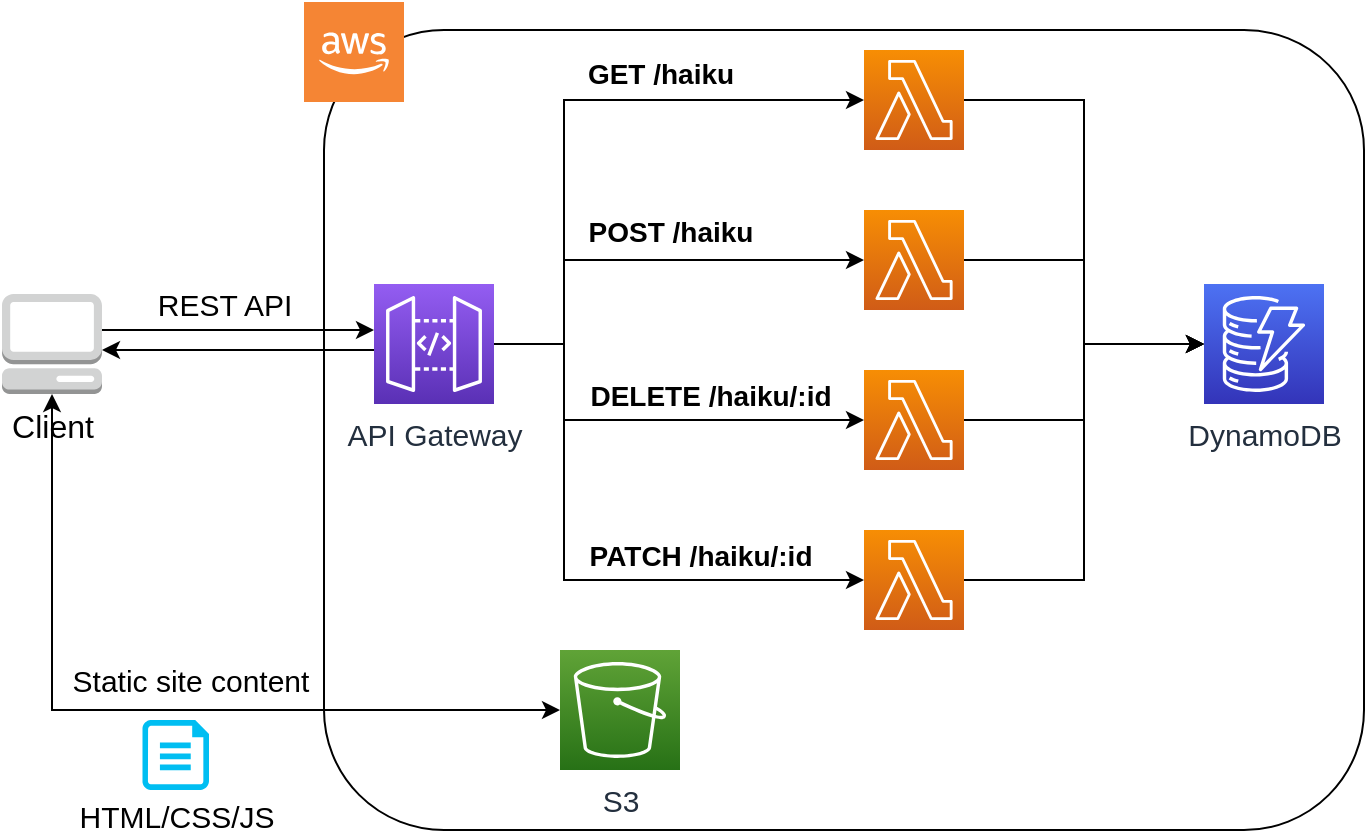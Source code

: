 <mxfile version="13.3.9" type="device"><diagram id="jkd0Cb49qkzcrJAQ4OG9" name="Page-1"><mxGraphModel dx="1655" dy="836" grid="1" gridSize="10" guides="1" tooltips="1" connect="1" arrows="1" fold="1" page="1" pageScale="1" pageWidth="850" pageHeight="1100" math="0" shadow="0"><root><mxCell id="0"/><mxCell id="1" parent="0"/><mxCell id="JD8XQcd6JpQOw07SvA7l-19" value="" style="rounded=1;whiteSpace=wrap;html=1;fontSize=15;fillColor=none;" parent="1" vertex="1"><mxGeometry x="200" y="180" width="520" height="400" as="geometry"/></mxCell><mxCell id="JD8XQcd6JpQOw07SvA7l-20" style="edgeStyle=orthogonalEdgeStyle;rounded=0;orthogonalLoop=1;jettySize=auto;html=1;fontSize=15;" parent="1" source="x1ZXKYiM0QUW28fL6q6G-1" target="JD8XQcd6JpQOw07SvA7l-1" edge="1"><mxGeometry relative="1" as="geometry"><Array as="points"><mxPoint x="160" y="330"/><mxPoint x="160" y="330"/></Array></mxGeometry></mxCell><mxCell id="66LRJFTPiTM3fiwWHdIi-3" style="edgeStyle=orthogonalEdgeStyle;rounded=0;orthogonalLoop=1;jettySize=auto;html=1;startArrow=classic;startFill=1;" edge="1" parent="1" source="x1ZXKYiM0QUW28fL6q6G-1" target="66LRJFTPiTM3fiwWHdIi-1"><mxGeometry relative="1" as="geometry"><Array as="points"><mxPoint x="64" y="520"/></Array></mxGeometry></mxCell><mxCell id="x1ZXKYiM0QUW28fL6q6G-1" value="Client" style="outlineConnect=0;dashed=0;verticalLabelPosition=bottom;verticalAlign=top;align=center;html=1;shape=mxgraph.aws3.management_console;fillColor=#D2D3D3;gradientColor=none;aspect=fixed;fontSize=16;" parent="1" vertex="1"><mxGeometry x="39" y="312" width="50" height="50" as="geometry"/></mxCell><mxCell id="x1ZXKYiM0QUW28fL6q6G-14" value="" style="outlineConnect=0;dashed=0;verticalLabelPosition=bottom;verticalAlign=top;align=center;html=1;shape=mxgraph.aws3.cloud_2;fillColor=#F58534;gradientColor=none;strokeColor=#4D4D4D;strokeWidth=1;fontSize=16;aspect=fixed;" parent="1" vertex="1"><mxGeometry x="190" y="166" width="50" height="50" as="geometry"/></mxCell><mxCell id="JD8XQcd6JpQOw07SvA7l-3" style="edgeStyle=orthogonalEdgeStyle;rounded=0;orthogonalLoop=1;jettySize=auto;html=1;fontSize=15;" parent="1" source="JD8XQcd6JpQOw07SvA7l-1" target="JD8XQcd6JpQOw07SvA7l-2" edge="1"><mxGeometry relative="1" as="geometry"><Array as="points"><mxPoint x="320" y="337"/><mxPoint x="320" y="215"/></Array></mxGeometry></mxCell><mxCell id="JD8XQcd6JpQOw07SvA7l-8" style="edgeStyle=orthogonalEdgeStyle;rounded=0;orthogonalLoop=1;jettySize=auto;html=1;fontSize=15;" parent="1" source="JD8XQcd6JpQOw07SvA7l-1" target="JD8XQcd6JpQOw07SvA7l-5" edge="1"><mxGeometry relative="1" as="geometry"><Array as="points"><mxPoint x="320" y="337"/><mxPoint x="320" y="295"/></Array></mxGeometry></mxCell><mxCell id="JD8XQcd6JpQOw07SvA7l-9" style="edgeStyle=orthogonalEdgeStyle;rounded=0;orthogonalLoop=1;jettySize=auto;html=1;fontSize=15;" parent="1" source="JD8XQcd6JpQOw07SvA7l-1" target="JD8XQcd6JpQOw07SvA7l-6" edge="1"><mxGeometry relative="1" as="geometry"><Array as="points"><mxPoint x="320" y="337"/><mxPoint x="320" y="375"/></Array></mxGeometry></mxCell><mxCell id="JD8XQcd6JpQOw07SvA7l-10" style="edgeStyle=orthogonalEdgeStyle;rounded=0;orthogonalLoop=1;jettySize=auto;html=1;fontSize=15;" parent="1" source="JD8XQcd6JpQOw07SvA7l-1" target="JD8XQcd6JpQOw07SvA7l-7" edge="1"><mxGeometry relative="1" as="geometry"><Array as="points"><mxPoint x="320" y="337"/><mxPoint x="320" y="455"/></Array></mxGeometry></mxCell><mxCell id="JD8XQcd6JpQOw07SvA7l-22" style="edgeStyle=orthogonalEdgeStyle;rounded=0;orthogonalLoop=1;jettySize=auto;html=1;fontSize=15;" parent="1" source="JD8XQcd6JpQOw07SvA7l-1" target="x1ZXKYiM0QUW28fL6q6G-1" edge="1"><mxGeometry relative="1" as="geometry"><Array as="points"><mxPoint x="160" y="340"/><mxPoint x="160" y="340"/></Array></mxGeometry></mxCell><mxCell id="JD8XQcd6JpQOw07SvA7l-1" value="API Gateway" style="outlineConnect=0;fontColor=#232F3E;gradientColor=#945DF2;gradientDirection=north;fillColor=#5A30B5;strokeColor=#ffffff;dashed=0;verticalLabelPosition=bottom;verticalAlign=top;align=center;html=1;fontSize=15;fontStyle=0;aspect=fixed;shape=mxgraph.aws4.resourceIcon;resIcon=mxgraph.aws4.api_gateway;" parent="1" vertex="1"><mxGeometry x="225" y="307" width="60" height="60" as="geometry"/></mxCell><mxCell id="JD8XQcd6JpQOw07SvA7l-15" style="edgeStyle=orthogonalEdgeStyle;rounded=0;orthogonalLoop=1;jettySize=auto;html=1;fontSize=14;" parent="1" source="JD8XQcd6JpQOw07SvA7l-2" target="JD8XQcd6JpQOw07SvA7l-14" edge="1"><mxGeometry relative="1" as="geometry"><Array as="points"><mxPoint x="580" y="215"/><mxPoint x="580" y="337"/></Array></mxGeometry></mxCell><mxCell id="JD8XQcd6JpQOw07SvA7l-2" value="" style="outlineConnect=0;fontColor=#232F3E;gradientColor=#F78E04;gradientDirection=north;fillColor=#D05C17;strokeColor=#ffffff;dashed=0;verticalLabelPosition=bottom;verticalAlign=top;align=center;html=1;fontSize=12;fontStyle=0;aspect=fixed;shape=mxgraph.aws4.resourceIcon;resIcon=mxgraph.aws4.lambda;" parent="1" vertex="1"><mxGeometry x="470" y="190" width="50" height="50" as="geometry"/></mxCell><mxCell id="JD8XQcd6JpQOw07SvA7l-4" value="GET /haiku" style="text;html=1;align=center;verticalAlign=middle;resizable=0;points=[];autosize=1;fontSize=14;fontStyle=1" parent="1" vertex="1"><mxGeometry x="323" y="192" width="90" height="20" as="geometry"/></mxCell><mxCell id="JD8XQcd6JpQOw07SvA7l-16" style="edgeStyle=orthogonalEdgeStyle;rounded=0;orthogonalLoop=1;jettySize=auto;html=1;fontSize=14;" parent="1" source="JD8XQcd6JpQOw07SvA7l-5" target="JD8XQcd6JpQOw07SvA7l-14" edge="1"><mxGeometry relative="1" as="geometry"/></mxCell><mxCell id="JD8XQcd6JpQOw07SvA7l-5" value="" style="outlineConnect=0;fontColor=#232F3E;gradientColor=#F78E04;gradientDirection=north;fillColor=#D05C17;strokeColor=#ffffff;dashed=0;verticalLabelPosition=bottom;verticalAlign=top;align=center;html=1;fontSize=12;fontStyle=0;aspect=fixed;shape=mxgraph.aws4.resourceIcon;resIcon=mxgraph.aws4.lambda;" parent="1" vertex="1"><mxGeometry x="470" y="270" width="50" height="50" as="geometry"/></mxCell><mxCell id="JD8XQcd6JpQOw07SvA7l-17" style="edgeStyle=orthogonalEdgeStyle;rounded=0;orthogonalLoop=1;jettySize=auto;html=1;fontSize=14;" parent="1" source="JD8XQcd6JpQOw07SvA7l-6" target="JD8XQcd6JpQOw07SvA7l-14" edge="1"><mxGeometry relative="1" as="geometry"/></mxCell><mxCell id="JD8XQcd6JpQOw07SvA7l-6" value="" style="outlineConnect=0;fontColor=#232F3E;gradientColor=#F78E04;gradientDirection=north;fillColor=#D05C17;strokeColor=#ffffff;dashed=0;verticalLabelPosition=bottom;verticalAlign=top;align=center;html=1;fontSize=12;fontStyle=0;aspect=fixed;shape=mxgraph.aws4.resourceIcon;resIcon=mxgraph.aws4.lambda;" parent="1" vertex="1"><mxGeometry x="470" y="350" width="50" height="50" as="geometry"/></mxCell><mxCell id="JD8XQcd6JpQOw07SvA7l-18" style="edgeStyle=orthogonalEdgeStyle;rounded=0;orthogonalLoop=1;jettySize=auto;html=1;fontSize=14;" parent="1" source="JD8XQcd6JpQOw07SvA7l-7" target="JD8XQcd6JpQOw07SvA7l-14" edge="1"><mxGeometry relative="1" as="geometry"><Array as="points"><mxPoint x="580" y="455"/><mxPoint x="580" y="337"/></Array></mxGeometry></mxCell><mxCell id="JD8XQcd6JpQOw07SvA7l-7" value="" style="outlineConnect=0;fontColor=#232F3E;gradientColor=#F78E04;gradientDirection=north;fillColor=#D05C17;strokeColor=#ffffff;dashed=0;verticalLabelPosition=bottom;verticalAlign=top;align=center;html=1;fontSize=12;fontStyle=0;aspect=fixed;shape=mxgraph.aws4.resourceIcon;resIcon=mxgraph.aws4.lambda;" parent="1" vertex="1"><mxGeometry x="470" y="430" width="50" height="50" as="geometry"/></mxCell><mxCell id="JD8XQcd6JpQOw07SvA7l-11" value="POST /haiku" style="text;html=1;align=center;verticalAlign=middle;resizable=0;points=[];autosize=1;fontSize=14;fontStyle=1" parent="1" vertex="1"><mxGeometry x="323" y="271" width="100" height="20" as="geometry"/></mxCell><mxCell id="JD8XQcd6JpQOw07SvA7l-12" value="DELETE /haiku/:id" style="text;html=1;align=center;verticalAlign=middle;resizable=0;points=[];autosize=1;fontSize=14;fontStyle=1" parent="1" vertex="1"><mxGeometry x="323" y="353" width="140" height="20" as="geometry"/></mxCell><mxCell id="JD8XQcd6JpQOw07SvA7l-13" value="PATCH /haiku/:id" style="text;html=1;align=center;verticalAlign=middle;resizable=0;points=[];autosize=1;fontSize=14;fontStyle=1" parent="1" vertex="1"><mxGeometry x="323" y="433" width="130" height="20" as="geometry"/></mxCell><mxCell id="JD8XQcd6JpQOw07SvA7l-14" value="DynamoDB" style="outlineConnect=0;fontColor=#232F3E;gradientColor=#4D72F3;gradientDirection=north;fillColor=#3334B9;strokeColor=#ffffff;dashed=0;verticalLabelPosition=bottom;verticalAlign=top;align=center;html=1;fontSize=15;fontStyle=0;aspect=fixed;shape=mxgraph.aws4.resourceIcon;resIcon=mxgraph.aws4.dynamodb;" parent="1" vertex="1"><mxGeometry x="640" y="307" width="60" height="60" as="geometry"/></mxCell><mxCell id="JD8XQcd6JpQOw07SvA7l-21" value="REST API" style="text;html=1;align=center;verticalAlign=middle;resizable=0;points=[];autosize=1;fontSize=15;" parent="1" vertex="1"><mxGeometry x="110" y="307" width="80" height="20" as="geometry"/></mxCell><mxCell id="66LRJFTPiTM3fiwWHdIi-1" value="&lt;span style=&quot;font-size: 15px&quot;&gt;S3&lt;/span&gt;" style="outlineConnect=0;fontColor=#232F3E;gradientColor=#60A337;gradientDirection=north;fillColor=#277116;strokeColor=#ffffff;dashed=0;verticalLabelPosition=bottom;verticalAlign=top;align=center;html=1;fontSize=12;fontStyle=0;aspect=fixed;shape=mxgraph.aws4.resourceIcon;resIcon=mxgraph.aws4.s3;" vertex="1" parent="1"><mxGeometry x="318" y="490" width="60" height="60" as="geometry"/></mxCell><mxCell id="66LRJFTPiTM3fiwWHdIi-5" value="Static site content" style="text;html=1;align=center;verticalAlign=middle;resizable=0;points=[];autosize=1;fontSize=15;" vertex="1" parent="1"><mxGeometry x="68" y="495" width="130" height="20" as="geometry"/></mxCell><mxCell id="BAlxh-23FaSNDzPxrlXK-1" value="" style="verticalLabelPosition=bottom;html=1;verticalAlign=top;align=center;strokeColor=none;fillColor=#00BEF2;shape=mxgraph.azure.cloud_services_configuration_file;pointerEvents=1;" vertex="1" parent="1"><mxGeometry x="109.25" y="525" width="33.25" height="35" as="geometry"/></mxCell><mxCell id="BAlxh-23FaSNDzPxrlXK-2" value="HTML/CSS/JS" style="text;html=1;align=center;verticalAlign=middle;resizable=0;points=[];autosize=1;fontSize=15;" vertex="1" parent="1"><mxGeometry x="70.88" y="563" width="110" height="20" as="geometry"/></mxCell></root></mxGraphModel></diagram></mxfile>